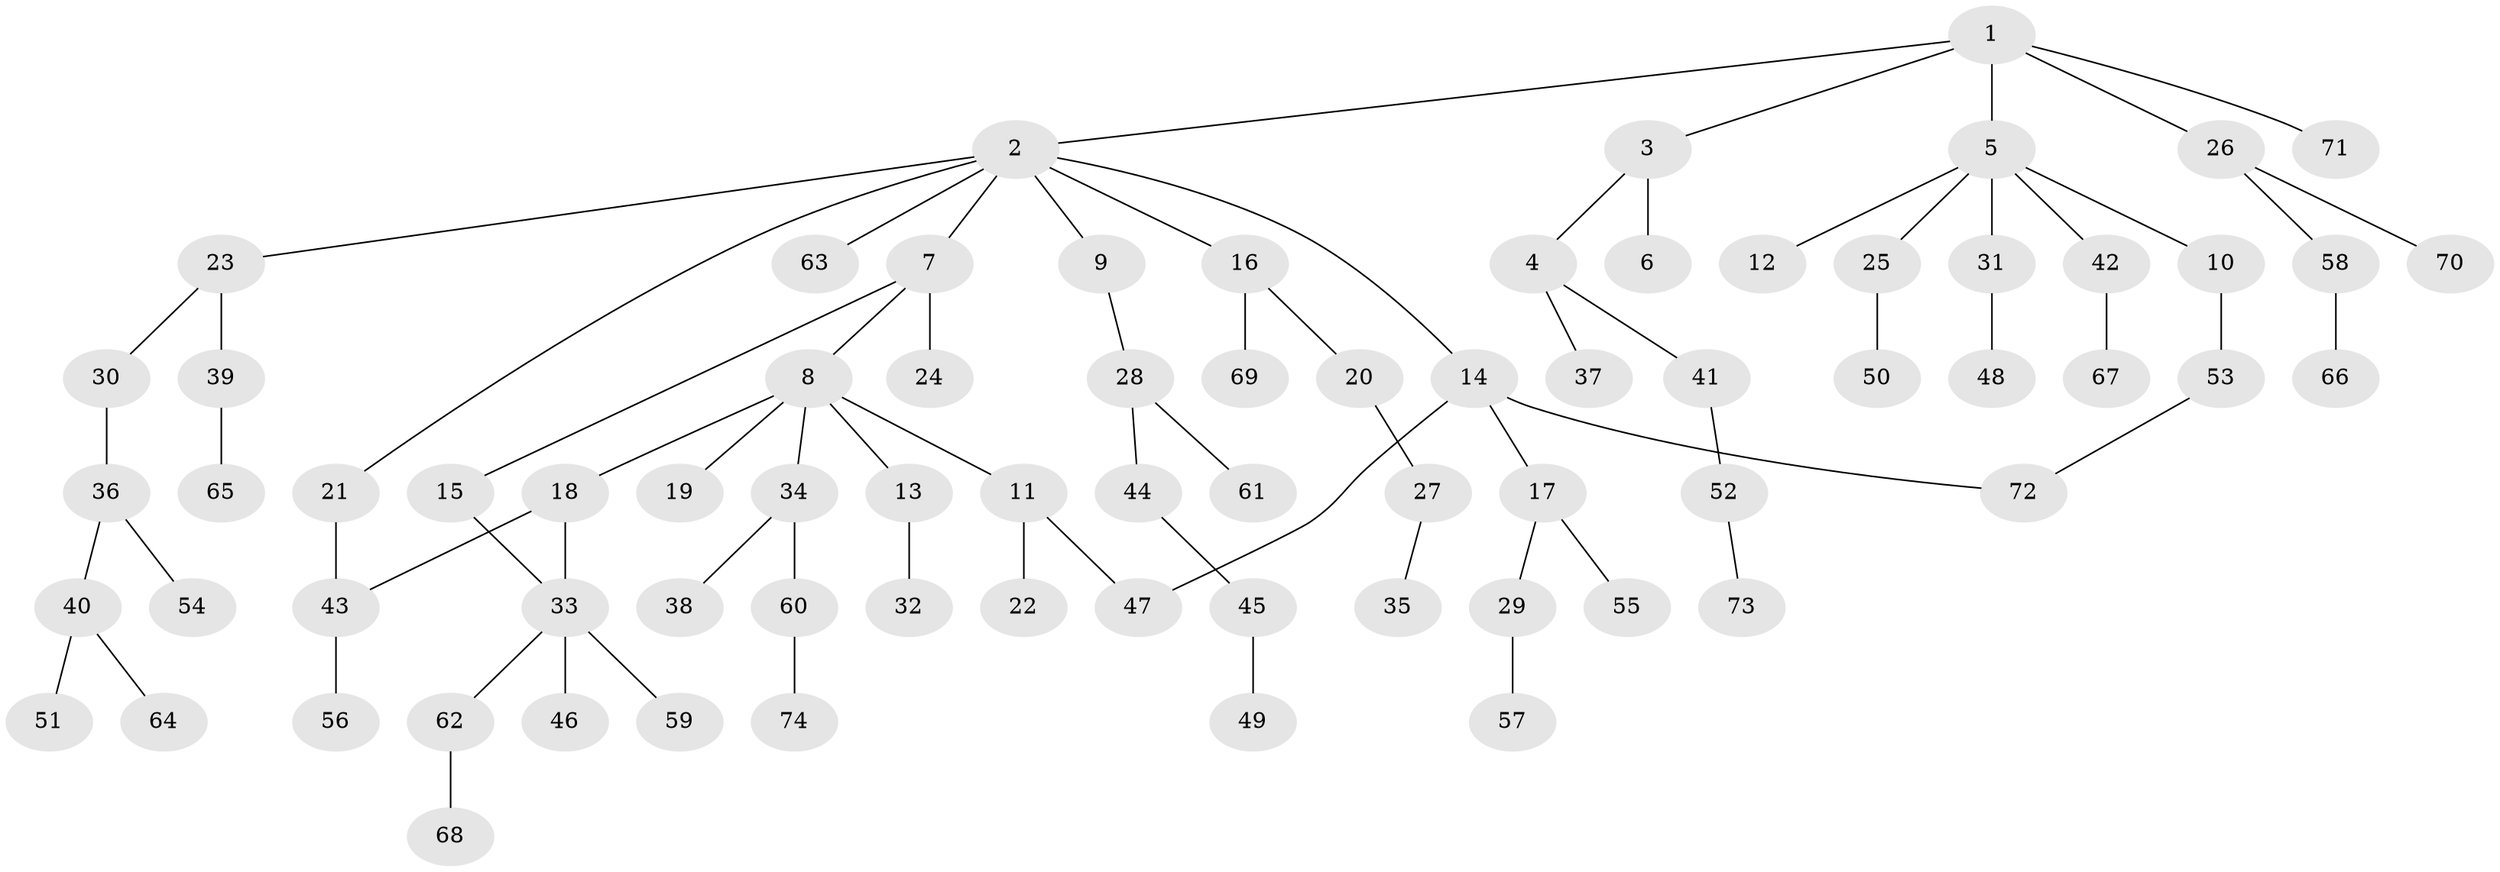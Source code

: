 // coarse degree distribution, {4: 0.17391304347826086, 5: 0.08695652173913043, 2: 0.21739130434782608, 3: 0.08695652173913043, 1: 0.43478260869565216}
// Generated by graph-tools (version 1.1) at 2025/48/03/04/25 22:48:41]
// undirected, 74 vertices, 77 edges
graph export_dot {
  node [color=gray90,style=filled];
  1;
  2;
  3;
  4;
  5;
  6;
  7;
  8;
  9;
  10;
  11;
  12;
  13;
  14;
  15;
  16;
  17;
  18;
  19;
  20;
  21;
  22;
  23;
  24;
  25;
  26;
  27;
  28;
  29;
  30;
  31;
  32;
  33;
  34;
  35;
  36;
  37;
  38;
  39;
  40;
  41;
  42;
  43;
  44;
  45;
  46;
  47;
  48;
  49;
  50;
  51;
  52;
  53;
  54;
  55;
  56;
  57;
  58;
  59;
  60;
  61;
  62;
  63;
  64;
  65;
  66;
  67;
  68;
  69;
  70;
  71;
  72;
  73;
  74;
  1 -- 2;
  1 -- 3;
  1 -- 5;
  1 -- 26;
  1 -- 71;
  2 -- 7;
  2 -- 9;
  2 -- 14;
  2 -- 16;
  2 -- 21;
  2 -- 23;
  2 -- 63;
  3 -- 4;
  3 -- 6;
  4 -- 37;
  4 -- 41;
  5 -- 10;
  5 -- 12;
  5 -- 25;
  5 -- 31;
  5 -- 42;
  7 -- 8;
  7 -- 15;
  7 -- 24;
  8 -- 11;
  8 -- 13;
  8 -- 18;
  8 -- 19;
  8 -- 34;
  9 -- 28;
  10 -- 53;
  11 -- 22;
  11 -- 47;
  13 -- 32;
  14 -- 17;
  14 -- 47;
  14 -- 72;
  15 -- 33;
  16 -- 20;
  16 -- 69;
  17 -- 29;
  17 -- 55;
  18 -- 43;
  18 -- 33;
  20 -- 27;
  21 -- 43;
  23 -- 30;
  23 -- 39;
  25 -- 50;
  26 -- 58;
  26 -- 70;
  27 -- 35;
  28 -- 44;
  28 -- 61;
  29 -- 57;
  30 -- 36;
  31 -- 48;
  33 -- 46;
  33 -- 59;
  33 -- 62;
  34 -- 38;
  34 -- 60;
  36 -- 40;
  36 -- 54;
  39 -- 65;
  40 -- 51;
  40 -- 64;
  41 -- 52;
  42 -- 67;
  43 -- 56;
  44 -- 45;
  45 -- 49;
  52 -- 73;
  53 -- 72;
  58 -- 66;
  60 -- 74;
  62 -- 68;
}
